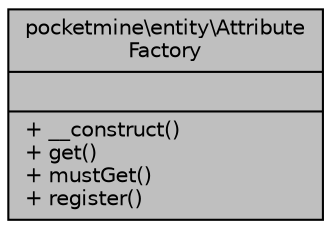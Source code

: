 digraph "pocketmine\entity\AttributeFactory"
{
 // INTERACTIVE_SVG=YES
 // LATEX_PDF_SIZE
  edge [fontname="Helvetica",fontsize="10",labelfontname="Helvetica",labelfontsize="10"];
  node [fontname="Helvetica",fontsize="10",shape=record];
  Node1 [label="{pocketmine\\entity\\Attribute\lFactory\n||+ __construct()\l+ get()\l+ mustGet()\l+ register()\l}",height=0.2,width=0.4,color="black", fillcolor="grey75", style="filled", fontcolor="black",tooltip=" "];
}
